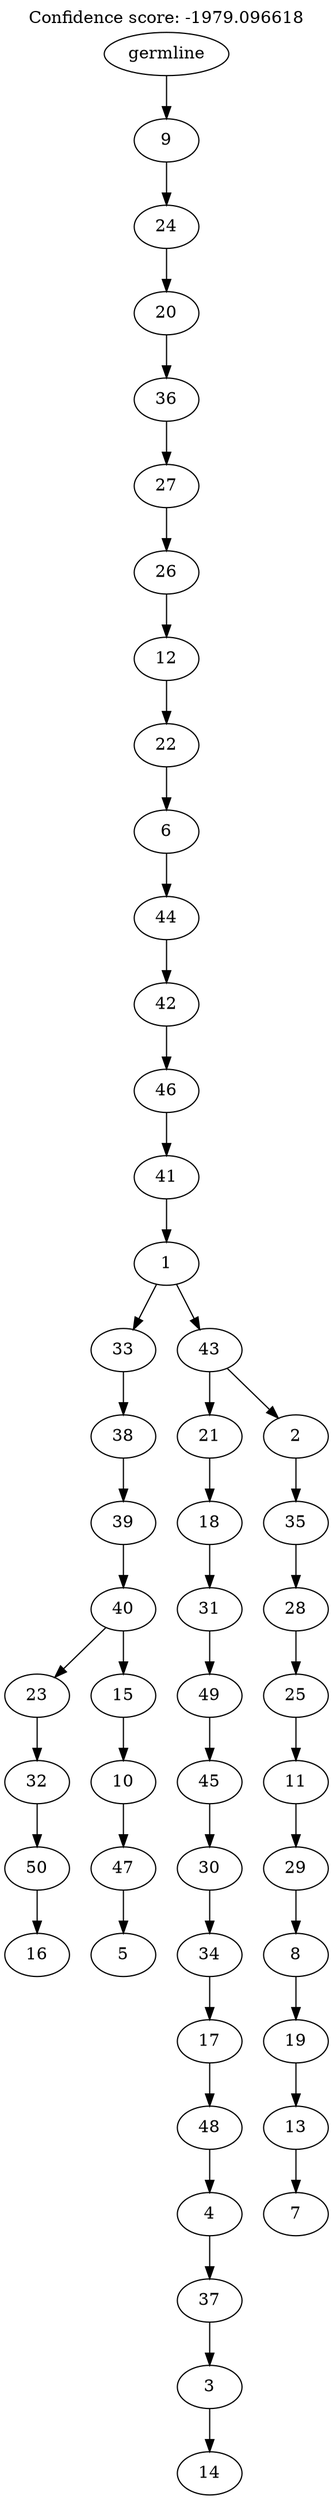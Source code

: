 digraph g {
	"49" -> "50";
	"50" [label="16"];
	"48" -> "49";
	"49" [label="50"];
	"47" -> "48";
	"48" [label="32"];
	"45" -> "46";
	"46" [label="5"];
	"44" -> "45";
	"45" [label="47"];
	"43" -> "44";
	"44" [label="10"];
	"42" -> "43";
	"43" [label="15"];
	"42" -> "47";
	"47" [label="23"];
	"41" -> "42";
	"42" [label="40"];
	"40" -> "41";
	"41" [label="39"];
	"39" -> "40";
	"40" [label="38"];
	"37" -> "38";
	"38" [label="14"];
	"36" -> "37";
	"37" [label="3"];
	"35" -> "36";
	"36" [label="37"];
	"34" -> "35";
	"35" [label="4"];
	"33" -> "34";
	"34" [label="48"];
	"32" -> "33";
	"33" [label="17"];
	"31" -> "32";
	"32" [label="34"];
	"30" -> "31";
	"31" [label="30"];
	"29" -> "30";
	"30" [label="45"];
	"28" -> "29";
	"29" [label="49"];
	"27" -> "28";
	"28" [label="31"];
	"26" -> "27";
	"27" [label="18"];
	"24" -> "25";
	"25" [label="7"];
	"23" -> "24";
	"24" [label="13"];
	"22" -> "23";
	"23" [label="19"];
	"21" -> "22";
	"22" [label="8"];
	"20" -> "21";
	"21" [label="29"];
	"19" -> "20";
	"20" [label="11"];
	"18" -> "19";
	"19" [label="25"];
	"17" -> "18";
	"18" [label="28"];
	"16" -> "17";
	"17" [label="35"];
	"15" -> "16";
	"16" [label="2"];
	"15" -> "26";
	"26" [label="21"];
	"14" -> "15";
	"15" [label="43"];
	"14" -> "39";
	"39" [label="33"];
	"13" -> "14";
	"14" [label="1"];
	"12" -> "13";
	"13" [label="41"];
	"11" -> "12";
	"12" [label="46"];
	"10" -> "11";
	"11" [label="42"];
	"9" -> "10";
	"10" [label="44"];
	"8" -> "9";
	"9" [label="6"];
	"7" -> "8";
	"8" [label="22"];
	"6" -> "7";
	"7" [label="12"];
	"5" -> "6";
	"6" [label="26"];
	"4" -> "5";
	"5" [label="27"];
	"3" -> "4";
	"4" [label="36"];
	"2" -> "3";
	"3" [label="20"];
	"1" -> "2";
	"2" [label="24"];
	"0" -> "1";
	"1" [label="9"];
	"0" [label="germline"];
	labelloc="t";
	label="Confidence score: -1979.096618";
}
